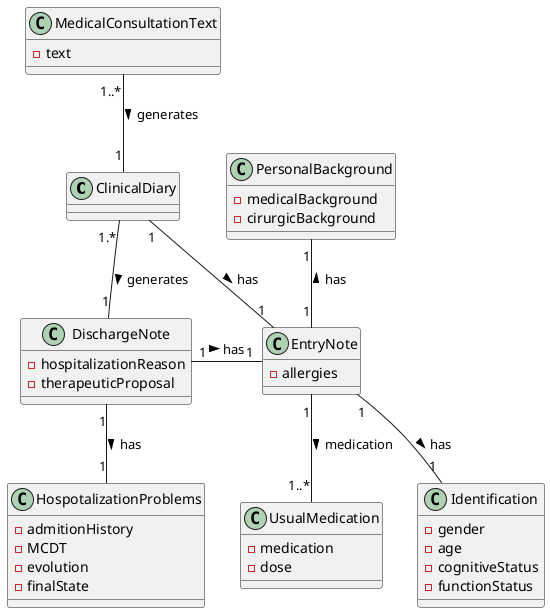 @startuml backend_DM

class ClinicalDiary {
}
'DischargeNote
class DischargeNote {
    - hospitalizationReason
    - therapeuticProposal
}

class HospotalizationProblems {
    - admitionHistory
    - MCDT
    - evolution
    - finalState
}


'Entry Note
class EntryNote {
    - allergies
}

class Identification {
    - gender
    - age
    - cognitiveStatus
    - functionStatus
}

class PersonalBackground {
    - medicalBackground
    - cirurgicBackground
}

class UsualMedication {
    - medication
    - dose
}


class MedicalConsultationText {
    - text
}


MedicalConsultationText "1..*" -- "1" ClinicalDiary : generates >
ClinicalDiary "1.*" -- "1" DischargeNote : generates >

'Discharge Note
DischargeNote "1" - "1" EntryNote : has >
EntryNote "1" -- "1" Identification : has >
PersonalBackground "1" -- "1" EntryNote : has <
EntryNote "1" -- "1..*" UsualMedication : medication >
DischargeNote "1" -- "1" HospotalizationProblems : has > 

'ClinicalDiary
ClinicalDiary "1" -- "1" EntryNote : has > 

@enduml